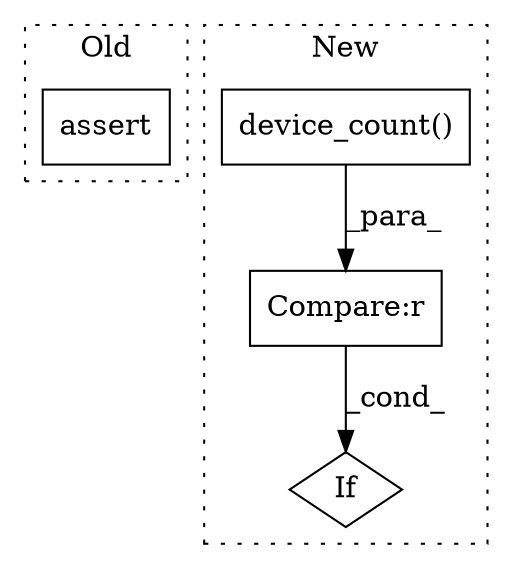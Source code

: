 digraph G {
subgraph cluster0 {
1 [label="assert" a="65" s="3373" l="7" shape="box"];
label = "Old";
style="dotted";
}
subgraph cluster1 {
2 [label="device_count()" a="75" s="3399" l="25" shape="box"];
3 [label="If" a="96" s="3373" l="3" shape="diamond"];
4 [label="Compare:r" a="40" s="3376" l="48" shape="box"];
label = "New";
style="dotted";
}
2 -> 4 [label="_para_"];
4 -> 3 [label="_cond_"];
}